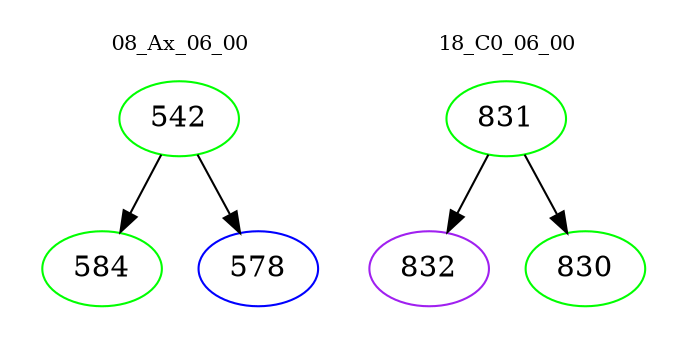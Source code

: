 digraph{
subgraph cluster_0 {
color = white
label = "08_Ax_06_00";
fontsize=10;
T0_542 [label="542", color="green"]
T0_542 -> T0_584 [color="black"]
T0_584 [label="584", color="green"]
T0_542 -> T0_578 [color="black"]
T0_578 [label="578", color="blue"]
}
subgraph cluster_1 {
color = white
label = "18_C0_06_00";
fontsize=10;
T1_831 [label="831", color="green"]
T1_831 -> T1_832 [color="black"]
T1_832 [label="832", color="purple"]
T1_831 -> T1_830 [color="black"]
T1_830 [label="830", color="green"]
}
}
